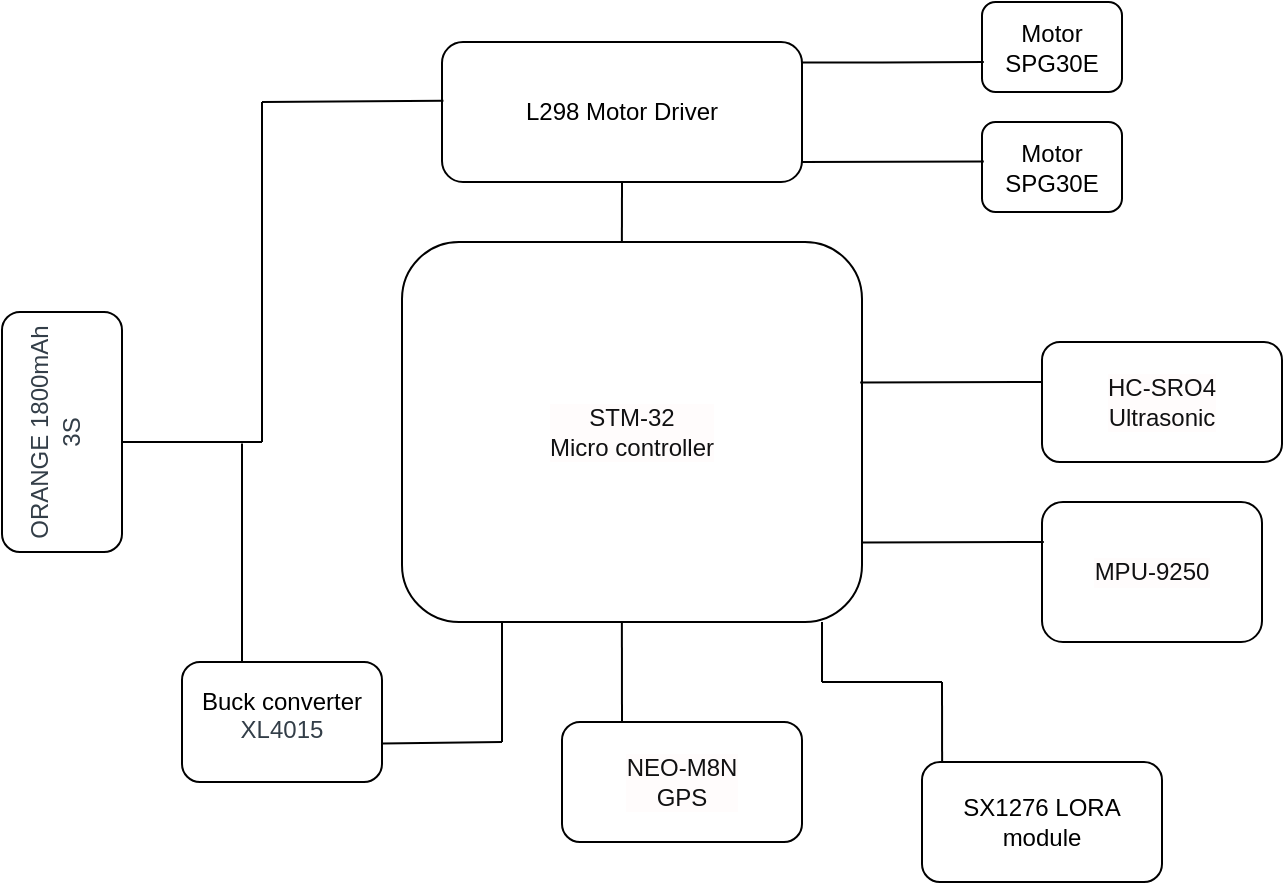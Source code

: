 <mxfile version="17.5.0" type="github">
  <diagram id="B095lPG-_4MU9BpSfTT3" name="Page-1">
    <mxGraphModel dx="701" dy="407" grid="1" gridSize="10" guides="1" tooltips="1" connect="1" arrows="1" fold="1" page="1" pageScale="1" pageWidth="850" pageHeight="1100" math="0" shadow="0">
      <root>
        <mxCell id="0" />
        <mxCell id="1" parent="0" />
        <mxCell id="uYIiVFCoQzqRn4Q6k0h5-3" value="STM-32&lt;br&gt;Micro controller" style="rounded=1;whiteSpace=wrap;html=1;labelBackgroundColor=#FFFCFC;fontColor=#111112;" parent="1" vertex="1">
          <mxGeometry x="290" y="130" width="230" height="190" as="geometry" />
        </mxCell>
        <mxCell id="uYIiVFCoQzqRn4Q6k0h5-4" value="HC-SRO4&lt;br&gt;Ultrasonic" style="rounded=1;whiteSpace=wrap;html=1;labelBackgroundColor=#FFFCFC;fontColor=#111112;" parent="1" vertex="1">
          <mxGeometry x="610" y="180" width="120" height="60" as="geometry" />
        </mxCell>
        <mxCell id="uYIiVFCoQzqRn4Q6k0h5-5" value="MPU-9250" style="rounded=1;whiteSpace=wrap;html=1;labelBackgroundColor=#FFFCFC;fontColor=#111112;" parent="1" vertex="1">
          <mxGeometry x="610" y="260" width="110" height="70" as="geometry" />
        </mxCell>
        <mxCell id="uYIiVFCoQzqRn4Q6k0h5-6" value="NEO-M8N&lt;br&gt;GPS" style="rounded=1;whiteSpace=wrap;html=1;labelBackgroundColor=#FFFCFC;fontColor=#111112;" parent="1" vertex="1">
          <mxGeometry x="370" y="370" width="120" height="60" as="geometry" />
        </mxCell>
        <mxCell id="tK23bqZ6_Czorj_P_Bk--1" value="&lt;p style=&quot;box-sizing: border-box ; margin-top: 0px ; margin-bottom: 0.48em ; line-height: 1.28em ; color: rgb(51 , 62 , 72)&quot;&gt;&lt;font style=&quot;line-height: 1.2 ; font-size: 12px&quot;&gt;ORANGE 1800mAh 3S&lt;/font&gt;&lt;/p&gt;" style="rounded=1;whiteSpace=wrap;html=1;rotation=-90;" parent="1" vertex="1">
          <mxGeometry x="60" y="195" width="120" height="60" as="geometry" />
        </mxCell>
        <mxCell id="tK23bqZ6_Czorj_P_Bk--4" value="" style="endArrow=none;html=1;rounded=0;" parent="1" edge="1">
          <mxGeometry width="50" height="50" relative="1" as="geometry">
            <mxPoint x="150" y="230" as="sourcePoint" />
            <mxPoint x="220" y="230" as="targetPoint" />
          </mxGeometry>
        </mxCell>
        <mxCell id="tK23bqZ6_Czorj_P_Bk--5" value="Buck converter&lt;p style=&quot;box-sizing: border-box ; margin-top: 0px ; margin-bottom: 0.48em ; line-height: 1.28em ; color: rgb(51 , 62 , 72) ; background-color: rgb(255 , 255 , 255)&quot;&gt;&lt;font style=&quot;font-size: 12px&quot;&gt;XL4015&lt;/font&gt;&lt;/p&gt;" style="rounded=1;whiteSpace=wrap;html=1;align=center;" parent="1" vertex="1">
          <mxGeometry x="180" y="340" width="100" height="60" as="geometry" />
        </mxCell>
        <mxCell id="tK23bqZ6_Czorj_P_Bk--6" value="L298 Motor Driver" style="rounded=1;whiteSpace=wrap;html=1;" parent="1" vertex="1">
          <mxGeometry x="310" y="30" width="180" height="70" as="geometry" />
        </mxCell>
        <mxCell id="tK23bqZ6_Czorj_P_Bk--7" value="Motor SPG30E" style="rounded=1;whiteSpace=wrap;html=1;" parent="1" vertex="1">
          <mxGeometry x="580" y="10" width="70" height="45" as="geometry" />
        </mxCell>
        <mxCell id="tK23bqZ6_Czorj_P_Bk--8" value="Motor SPG30E" style="rounded=1;whiteSpace=wrap;html=1;" parent="1" vertex="1">
          <mxGeometry x="580" y="70" width="70" height="45" as="geometry" />
        </mxCell>
        <mxCell id="tK23bqZ6_Czorj_P_Bk--9" value="" style="endArrow=none;html=1;rounded=0;" parent="1" edge="1">
          <mxGeometry width="50" height="50" relative="1" as="geometry">
            <mxPoint x="220" y="230" as="sourcePoint" />
            <mxPoint x="220" y="60" as="targetPoint" />
          </mxGeometry>
        </mxCell>
        <mxCell id="tK23bqZ6_Czorj_P_Bk--10" value="" style="endArrow=none;html=1;rounded=0;entryX=0.004;entryY=0.42;entryDx=0;entryDy=0;entryPerimeter=0;" parent="1" target="tK23bqZ6_Czorj_P_Bk--6" edge="1">
          <mxGeometry width="50" height="50" relative="1" as="geometry">
            <mxPoint x="220" y="60" as="sourcePoint" />
            <mxPoint x="300" y="60" as="targetPoint" />
          </mxGeometry>
        </mxCell>
        <mxCell id="tK23bqZ6_Czorj_P_Bk--11" value="" style="endArrow=none;html=1;rounded=0;exitX=0.478;exitY=0.002;exitDx=0;exitDy=0;exitPerimeter=0;" parent="1" source="uYIiVFCoQzqRn4Q6k0h5-3" edge="1">
          <mxGeometry width="50" height="50" relative="1" as="geometry">
            <mxPoint x="400" y="130" as="sourcePoint" />
            <mxPoint x="400" y="100" as="targetPoint" />
          </mxGeometry>
        </mxCell>
        <mxCell id="tK23bqZ6_Czorj_P_Bk--12" value="" style="endArrow=none;html=1;rounded=0;entryX=0.013;entryY=0.44;entryDx=0;entryDy=0;entryPerimeter=0;" parent="1" target="tK23bqZ6_Czorj_P_Bk--8" edge="1">
          <mxGeometry width="50" height="50" relative="1" as="geometry">
            <mxPoint x="490" y="90" as="sourcePoint" />
            <mxPoint x="610" y="90" as="targetPoint" />
          </mxGeometry>
        </mxCell>
        <mxCell id="tK23bqZ6_Czorj_P_Bk--13" value="" style="endArrow=none;html=1;rounded=0;entryX=0.013;entryY=0.44;entryDx=0;entryDy=0;entryPerimeter=0;" parent="1" edge="1">
          <mxGeometry width="50" height="50" relative="1" as="geometry">
            <mxPoint x="490.0" y="40.2" as="sourcePoint" />
            <mxPoint x="580.91" y="40.0" as="targetPoint" />
            <Array as="points">
              <mxPoint x="530" y="40.2" />
            </Array>
          </mxGeometry>
        </mxCell>
        <mxCell id="tK23bqZ6_Czorj_P_Bk--15" value="" style="endArrow=none;html=1;rounded=0;entryX=0.013;entryY=0.44;entryDx=0;entryDy=0;entryPerimeter=0;" parent="1" edge="1">
          <mxGeometry width="50" height="50" relative="1" as="geometry">
            <mxPoint x="519.09" y="200.2" as="sourcePoint" />
            <mxPoint x="610" y="200" as="targetPoint" />
          </mxGeometry>
        </mxCell>
        <mxCell id="tK23bqZ6_Czorj_P_Bk--16" value="" style="endArrow=none;html=1;rounded=0;entryX=0.013;entryY=0.44;entryDx=0;entryDy=0;entryPerimeter=0;" parent="1" edge="1">
          <mxGeometry width="50" height="50" relative="1" as="geometry">
            <mxPoint x="520.0" y="280.2" as="sourcePoint" />
            <mxPoint x="610.91" y="280" as="targetPoint" />
          </mxGeometry>
        </mxCell>
        <mxCell id="tK23bqZ6_Czorj_P_Bk--17" value="" style="endArrow=none;html=1;rounded=0;entryX=0.25;entryY=0;entryDx=0;entryDy=0;exitX=0.478;exitY=1;exitDx=0;exitDy=0;exitPerimeter=0;" parent="1" source="uYIiVFCoQzqRn4Q6k0h5-3" target="uYIiVFCoQzqRn4Q6k0h5-6" edge="1">
          <mxGeometry width="50" height="50" relative="1" as="geometry">
            <mxPoint x="400" y="330" as="sourcePoint" />
            <mxPoint x="490" y="340" as="targetPoint" />
          </mxGeometry>
        </mxCell>
        <mxCell id="tK23bqZ6_Czorj_P_Bk--19" value="" style="endArrow=none;html=1;rounded=0;entryX=0.3;entryY=0;entryDx=0;entryDy=0;entryPerimeter=0;" parent="1" target="tK23bqZ6_Czorj_P_Bk--5" edge="1">
          <mxGeometry width="50" height="50" relative="1" as="geometry">
            <mxPoint x="210" y="230.769" as="sourcePoint" />
            <mxPoint x="300.91" y="294.85" as="targetPoint" />
          </mxGeometry>
        </mxCell>
        <mxCell id="tK23bqZ6_Czorj_P_Bk--21" value="" style="endArrow=none;html=1;rounded=0;exitX=1.002;exitY=0.68;exitDx=0;exitDy=0;exitPerimeter=0;" parent="1" source="tK23bqZ6_Czorj_P_Bk--5" edge="1">
          <mxGeometry width="50" height="50" relative="1" as="geometry">
            <mxPoint x="350.0" y="380.0" as="sourcePoint" />
            <mxPoint x="340" y="380" as="targetPoint" />
          </mxGeometry>
        </mxCell>
        <mxCell id="tK23bqZ6_Czorj_P_Bk--22" value="" style="endArrow=none;html=1;rounded=0;" parent="1" edge="1">
          <mxGeometry width="50" height="50" relative="1" as="geometry">
            <mxPoint x="340" y="320" as="sourcePoint" />
            <mxPoint x="340" y="380" as="targetPoint" />
          </mxGeometry>
        </mxCell>
        <mxCell id="r6VZxMY5dQNbtgvyqdX5-1" value="SX1276 LORA module" style="rounded=1;whiteSpace=wrap;html=1;fontSize=12;" vertex="1" parent="1">
          <mxGeometry x="550" y="390" width="120" height="60" as="geometry" />
        </mxCell>
        <mxCell id="r6VZxMY5dQNbtgvyqdX5-2" value="" style="endArrow=none;html=1;rounded=0;exitX=0.478;exitY=1;exitDx=0;exitDy=0;exitPerimeter=0;" edge="1" parent="1">
          <mxGeometry width="50" height="50" relative="1" as="geometry">
            <mxPoint x="500.0" y="320" as="sourcePoint" />
            <mxPoint x="500" y="350" as="targetPoint" />
          </mxGeometry>
        </mxCell>
        <mxCell id="r6VZxMY5dQNbtgvyqdX5-3" value="" style="endArrow=none;html=1;rounded=0;exitX=0.478;exitY=1;exitDx=0;exitDy=0;exitPerimeter=0;" edge="1" parent="1">
          <mxGeometry width="50" height="50" relative="1" as="geometry">
            <mxPoint x="500.0" y="350" as="sourcePoint" />
            <mxPoint x="560" y="350" as="targetPoint" />
          </mxGeometry>
        </mxCell>
        <mxCell id="r6VZxMY5dQNbtgvyqdX5-4" value="" style="endArrow=none;html=1;rounded=0;entryX=0.25;entryY=0;entryDx=0;entryDy=0;" edge="1" parent="1">
          <mxGeometry width="50" height="50" relative="1" as="geometry">
            <mxPoint x="560" y="350" as="sourcePoint" />
            <mxPoint x="560.06" y="390" as="targetPoint" />
          </mxGeometry>
        </mxCell>
      </root>
    </mxGraphModel>
  </diagram>
</mxfile>
